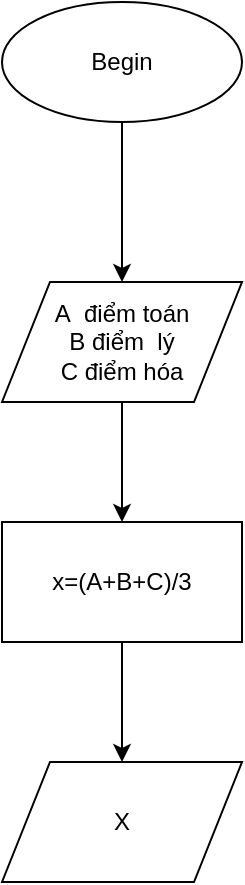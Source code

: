 <mxfile version="13.1.3">
    <diagram id="6hGFLwfOUW9BJ-s0fimq" name="Page-1">
        <mxGraphModel dx="768" dy="1746" grid="1" gridSize="10" guides="1" tooltips="1" connect="1" arrows="1" fold="1" page="1" pageScale="1" pageWidth="827" pageHeight="1169" math="0" shadow="0">
            <root>
                <mxCell id="0"/>
                <mxCell id="1" parent="0"/>
                <mxCell id="6" style="edgeStyle=orthogonalEdgeStyle;rounded=0;orthogonalLoop=1;jettySize=auto;html=1;entryX=0.5;entryY=0;entryDx=0;entryDy=0;" edge="1" parent="1" source="2" target="3">
                    <mxGeometry relative="1" as="geometry"/>
                </mxCell>
                <mxCell id="2" value="Begin&lt;br&gt;" style="ellipse;whiteSpace=wrap;html=1;" vertex="1" parent="1">
                    <mxGeometry x="310" y="-540" width="120" height="60" as="geometry"/>
                </mxCell>
                <mxCell id="7" style="edgeStyle=orthogonalEdgeStyle;rounded=0;orthogonalLoop=1;jettySize=auto;html=1;entryX=0.5;entryY=0;entryDx=0;entryDy=0;" edge="1" parent="1" source="3" target="4">
                    <mxGeometry relative="1" as="geometry"/>
                </mxCell>
                <mxCell id="3" value="A&amp;nbsp; điểm toán&lt;br&gt;B điểm&amp;nbsp; lý&lt;br&gt;C điểm hóa" style="shape=parallelogram;perimeter=parallelogramPerimeter;whiteSpace=wrap;html=1;" vertex="1" parent="1">
                    <mxGeometry x="310" y="-400" width="120" height="60" as="geometry"/>
                </mxCell>
                <mxCell id="8" style="edgeStyle=orthogonalEdgeStyle;rounded=0;orthogonalLoop=1;jettySize=auto;html=1;" edge="1" parent="1" source="4" target="5">
                    <mxGeometry relative="1" as="geometry"/>
                </mxCell>
                <mxCell id="4" value="x=(A+B+C)/3" style="rounded=0;whiteSpace=wrap;html=1;" vertex="1" parent="1">
                    <mxGeometry x="310" y="-280" width="120" height="60" as="geometry"/>
                </mxCell>
                <mxCell id="5" value="X" style="shape=parallelogram;perimeter=parallelogramPerimeter;whiteSpace=wrap;html=1;" vertex="1" parent="1">
                    <mxGeometry x="310" y="-160" width="120" height="60" as="geometry"/>
                </mxCell>
            </root>
        </mxGraphModel>
    </diagram>
</mxfile>